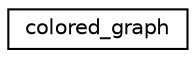 digraph "Graphical Class Hierarchy"
{
  edge [fontname="Helvetica",fontsize="10",labelfontname="Helvetica",labelfontsize="10"];
  node [fontname="Helvetica",fontsize="10",shape=record];
  rankdir="LR";
  Node0 [label="colored_graph",height=0.2,width=0.4,color="black", fillcolor="white", style="filled",URL="$dc/de2/classcolored__graph.html"];
}
